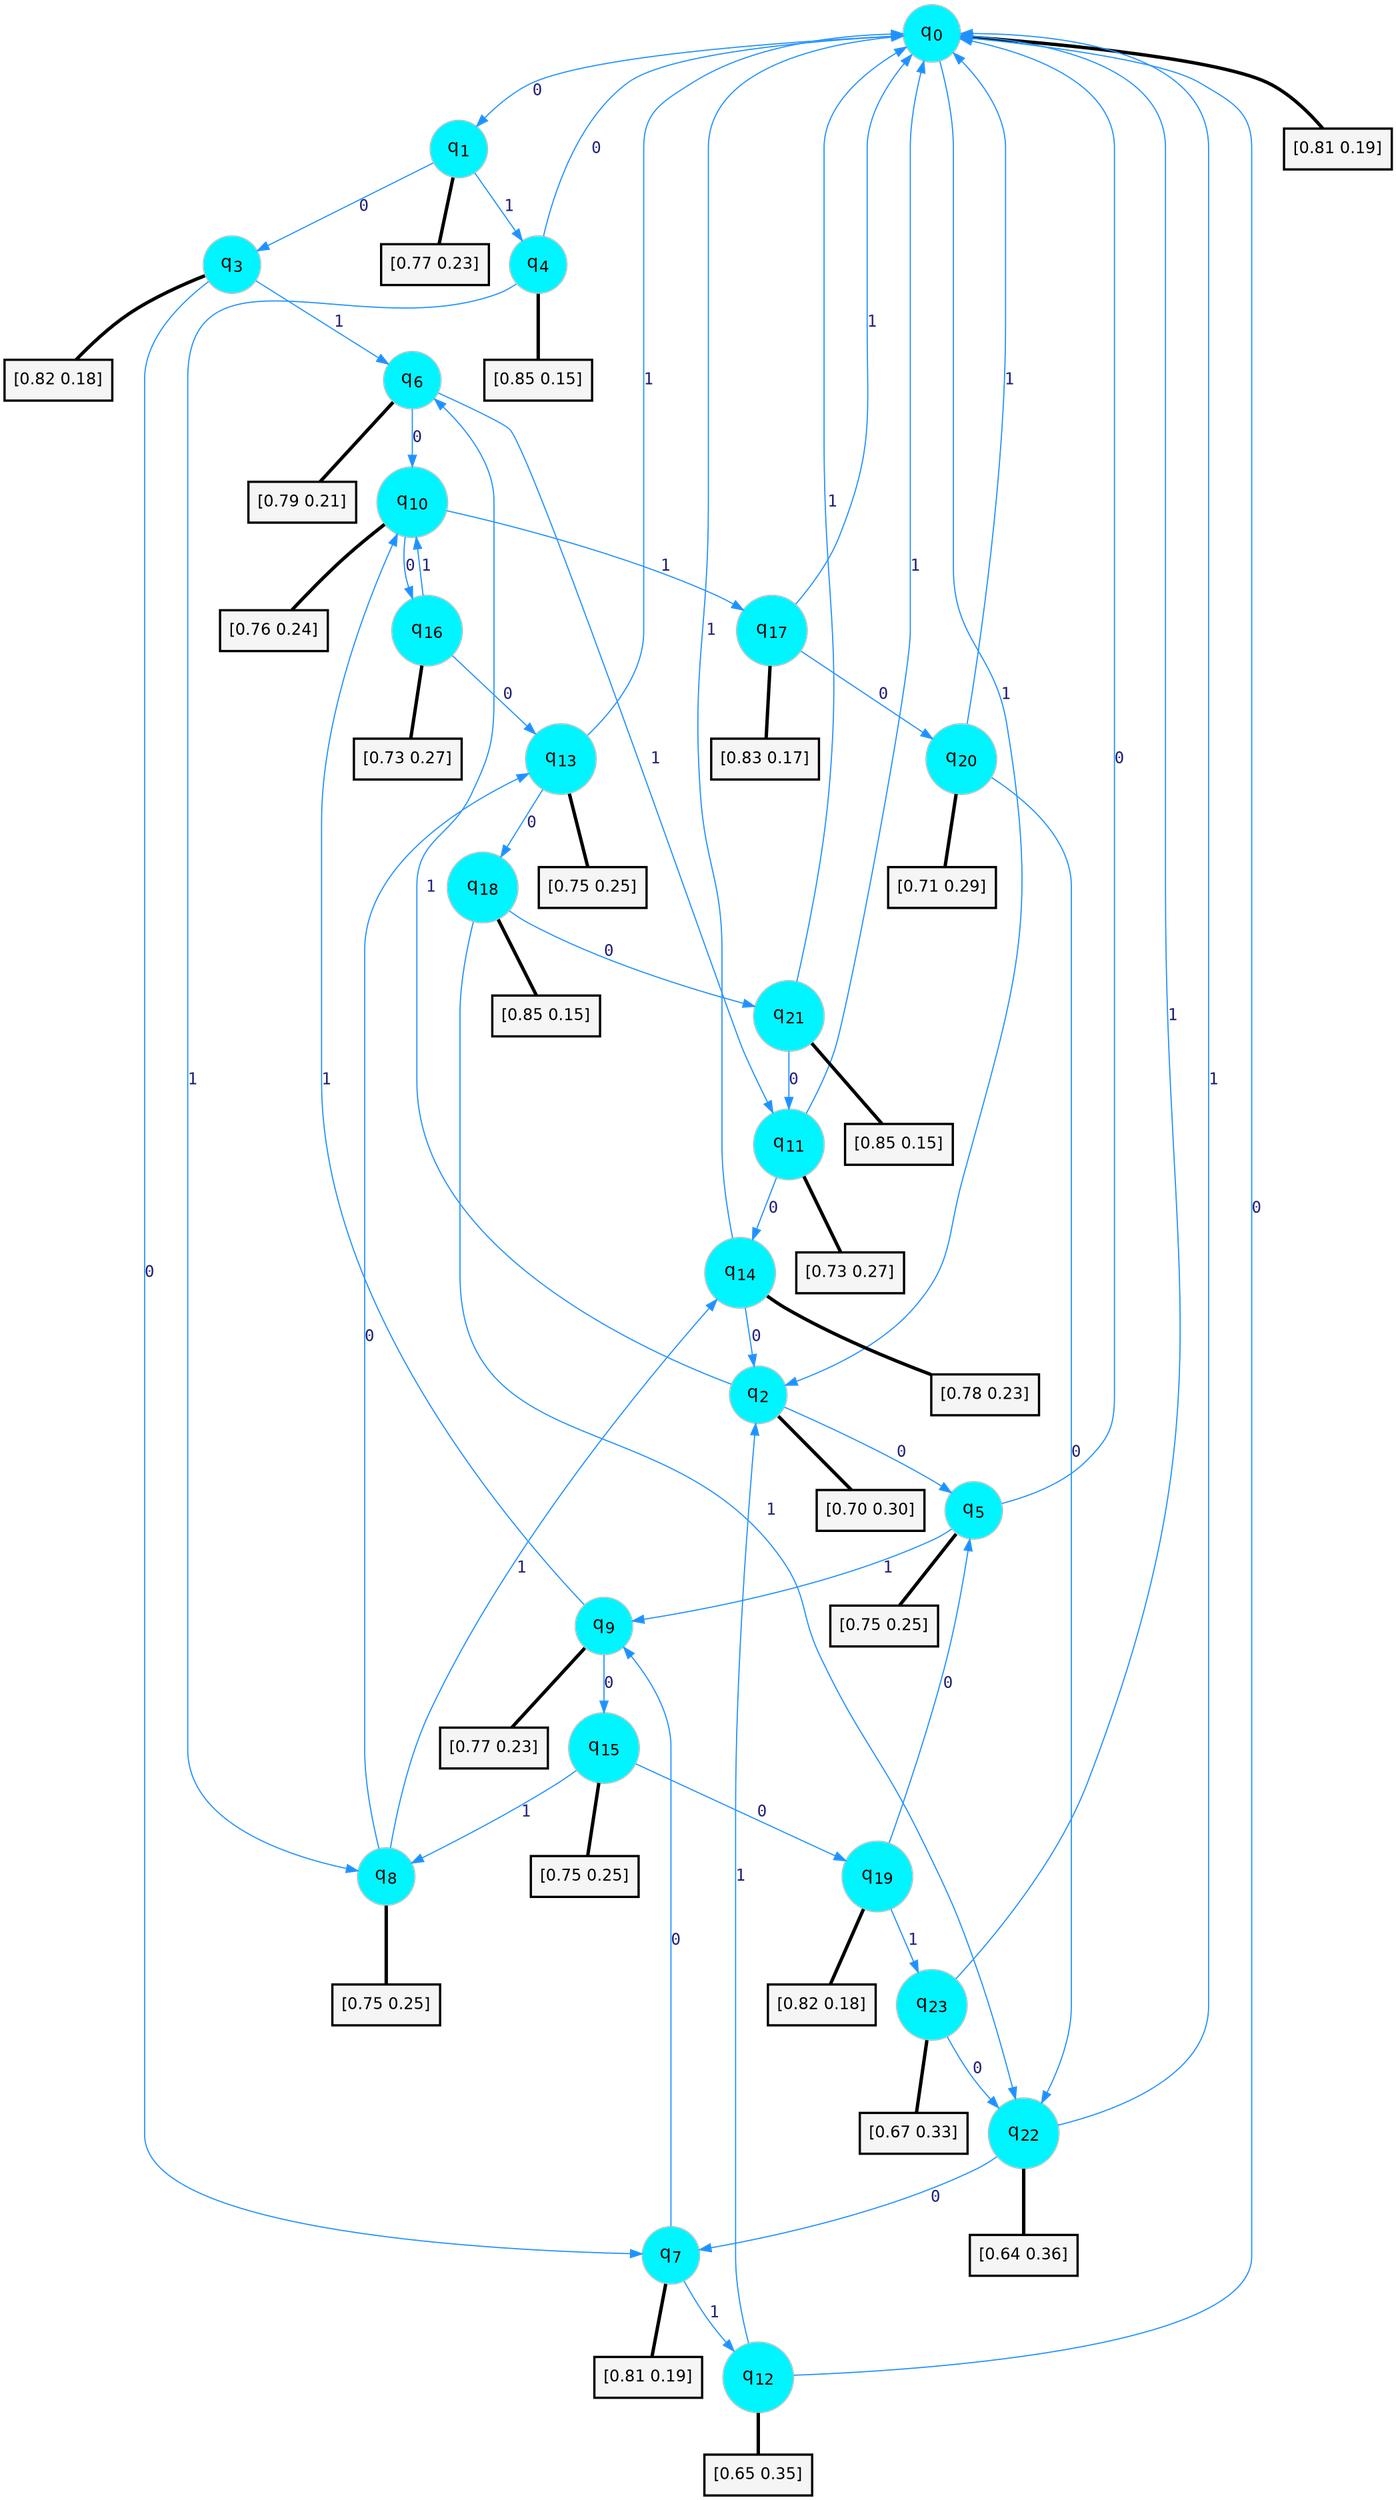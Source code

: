 digraph G {
graph [
bgcolor=transparent, dpi=300, rankdir=TD, size="40,25"];
node [
color=gray, fillcolor=turquoise1, fontcolor=black, fontname=Helvetica, fontsize=16, fontweight=bold, shape=circle, style=filled];
edge [
arrowsize=1, color=dodgerblue1, fontcolor=midnightblue, fontname=courier, fontweight=bold, penwidth=1, style=solid, weight=20];
0[label=<q<SUB>0</SUB>>];
1[label=<q<SUB>1</SUB>>];
2[label=<q<SUB>2</SUB>>];
3[label=<q<SUB>3</SUB>>];
4[label=<q<SUB>4</SUB>>];
5[label=<q<SUB>5</SUB>>];
6[label=<q<SUB>6</SUB>>];
7[label=<q<SUB>7</SUB>>];
8[label=<q<SUB>8</SUB>>];
9[label=<q<SUB>9</SUB>>];
10[label=<q<SUB>10</SUB>>];
11[label=<q<SUB>11</SUB>>];
12[label=<q<SUB>12</SUB>>];
13[label=<q<SUB>13</SUB>>];
14[label=<q<SUB>14</SUB>>];
15[label=<q<SUB>15</SUB>>];
16[label=<q<SUB>16</SUB>>];
17[label=<q<SUB>17</SUB>>];
18[label=<q<SUB>18</SUB>>];
19[label=<q<SUB>19</SUB>>];
20[label=<q<SUB>20</SUB>>];
21[label=<q<SUB>21</SUB>>];
22[label=<q<SUB>22</SUB>>];
23[label=<q<SUB>23</SUB>>];
24[label="[0.81 0.19]", shape=box,fontcolor=black, fontname=Helvetica, fontsize=14, penwidth=2, fillcolor=whitesmoke,color=black];
25[label="[0.77 0.23]", shape=box,fontcolor=black, fontname=Helvetica, fontsize=14, penwidth=2, fillcolor=whitesmoke,color=black];
26[label="[0.70 0.30]", shape=box,fontcolor=black, fontname=Helvetica, fontsize=14, penwidth=2, fillcolor=whitesmoke,color=black];
27[label="[0.82 0.18]", shape=box,fontcolor=black, fontname=Helvetica, fontsize=14, penwidth=2, fillcolor=whitesmoke,color=black];
28[label="[0.85 0.15]", shape=box,fontcolor=black, fontname=Helvetica, fontsize=14, penwidth=2, fillcolor=whitesmoke,color=black];
29[label="[0.75 0.25]", shape=box,fontcolor=black, fontname=Helvetica, fontsize=14, penwidth=2, fillcolor=whitesmoke,color=black];
30[label="[0.79 0.21]", shape=box,fontcolor=black, fontname=Helvetica, fontsize=14, penwidth=2, fillcolor=whitesmoke,color=black];
31[label="[0.81 0.19]", shape=box,fontcolor=black, fontname=Helvetica, fontsize=14, penwidth=2, fillcolor=whitesmoke,color=black];
32[label="[0.75 0.25]", shape=box,fontcolor=black, fontname=Helvetica, fontsize=14, penwidth=2, fillcolor=whitesmoke,color=black];
33[label="[0.77 0.23]", shape=box,fontcolor=black, fontname=Helvetica, fontsize=14, penwidth=2, fillcolor=whitesmoke,color=black];
34[label="[0.76 0.24]", shape=box,fontcolor=black, fontname=Helvetica, fontsize=14, penwidth=2, fillcolor=whitesmoke,color=black];
35[label="[0.73 0.27]", shape=box,fontcolor=black, fontname=Helvetica, fontsize=14, penwidth=2, fillcolor=whitesmoke,color=black];
36[label="[0.65 0.35]", shape=box,fontcolor=black, fontname=Helvetica, fontsize=14, penwidth=2, fillcolor=whitesmoke,color=black];
37[label="[0.75 0.25]", shape=box,fontcolor=black, fontname=Helvetica, fontsize=14, penwidth=2, fillcolor=whitesmoke,color=black];
38[label="[0.78 0.23]", shape=box,fontcolor=black, fontname=Helvetica, fontsize=14, penwidth=2, fillcolor=whitesmoke,color=black];
39[label="[0.75 0.25]", shape=box,fontcolor=black, fontname=Helvetica, fontsize=14, penwidth=2, fillcolor=whitesmoke,color=black];
40[label="[0.73 0.27]", shape=box,fontcolor=black, fontname=Helvetica, fontsize=14, penwidth=2, fillcolor=whitesmoke,color=black];
41[label="[0.83 0.17]", shape=box,fontcolor=black, fontname=Helvetica, fontsize=14, penwidth=2, fillcolor=whitesmoke,color=black];
42[label="[0.85 0.15]", shape=box,fontcolor=black, fontname=Helvetica, fontsize=14, penwidth=2, fillcolor=whitesmoke,color=black];
43[label="[0.82 0.18]", shape=box,fontcolor=black, fontname=Helvetica, fontsize=14, penwidth=2, fillcolor=whitesmoke,color=black];
44[label="[0.71 0.29]", shape=box,fontcolor=black, fontname=Helvetica, fontsize=14, penwidth=2, fillcolor=whitesmoke,color=black];
45[label="[0.85 0.15]", shape=box,fontcolor=black, fontname=Helvetica, fontsize=14, penwidth=2, fillcolor=whitesmoke,color=black];
46[label="[0.64 0.36]", shape=box,fontcolor=black, fontname=Helvetica, fontsize=14, penwidth=2, fillcolor=whitesmoke,color=black];
47[label="[0.67 0.33]", shape=box,fontcolor=black, fontname=Helvetica, fontsize=14, penwidth=2, fillcolor=whitesmoke,color=black];
0->1 [label=0];
0->2 [label=1];
0->24 [arrowhead=none, penwidth=3,color=black];
1->3 [label=0];
1->4 [label=1];
1->25 [arrowhead=none, penwidth=3,color=black];
2->5 [label=0];
2->6 [label=1];
2->26 [arrowhead=none, penwidth=3,color=black];
3->7 [label=0];
3->6 [label=1];
3->27 [arrowhead=none, penwidth=3,color=black];
4->0 [label=0];
4->8 [label=1];
4->28 [arrowhead=none, penwidth=3,color=black];
5->0 [label=0];
5->9 [label=1];
5->29 [arrowhead=none, penwidth=3,color=black];
6->10 [label=0];
6->11 [label=1];
6->30 [arrowhead=none, penwidth=3,color=black];
7->9 [label=0];
7->12 [label=1];
7->31 [arrowhead=none, penwidth=3,color=black];
8->13 [label=0];
8->14 [label=1];
8->32 [arrowhead=none, penwidth=3,color=black];
9->15 [label=0];
9->10 [label=1];
9->33 [arrowhead=none, penwidth=3,color=black];
10->16 [label=0];
10->17 [label=1];
10->34 [arrowhead=none, penwidth=3,color=black];
11->14 [label=0];
11->0 [label=1];
11->35 [arrowhead=none, penwidth=3,color=black];
12->0 [label=0];
12->2 [label=1];
12->36 [arrowhead=none, penwidth=3,color=black];
13->18 [label=0];
13->0 [label=1];
13->37 [arrowhead=none, penwidth=3,color=black];
14->2 [label=0];
14->0 [label=1];
14->38 [arrowhead=none, penwidth=3,color=black];
15->19 [label=0];
15->8 [label=1];
15->39 [arrowhead=none, penwidth=3,color=black];
16->13 [label=0];
16->10 [label=1];
16->40 [arrowhead=none, penwidth=3,color=black];
17->20 [label=0];
17->0 [label=1];
17->41 [arrowhead=none, penwidth=3,color=black];
18->21 [label=0];
18->22 [label=1];
18->42 [arrowhead=none, penwidth=3,color=black];
19->5 [label=0];
19->23 [label=1];
19->43 [arrowhead=none, penwidth=3,color=black];
20->22 [label=0];
20->0 [label=1];
20->44 [arrowhead=none, penwidth=3,color=black];
21->11 [label=0];
21->0 [label=1];
21->45 [arrowhead=none, penwidth=3,color=black];
22->7 [label=0];
22->0 [label=1];
22->46 [arrowhead=none, penwidth=3,color=black];
23->22 [label=0];
23->0 [label=1];
23->47 [arrowhead=none, penwidth=3,color=black];
}

